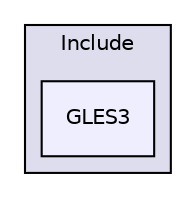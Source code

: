 digraph "PVR/SDK_3.4/Builds/Include/GLES3" {
  compound=true
  node [ fontsize="10", fontname="Helvetica"];
  edge [ labelfontsize="10", labelfontname="Helvetica"];
  subgraph clusterdir_6bdf203d9981a73bbf991fc0be7876c5 {
    graph [ bgcolor="#ddddee", pencolor="black", label="Include" fontname="Helvetica", fontsize="10", URL="dir_6bdf203d9981a73bbf991fc0be7876c5.html"]
  dir_652f329a0c8dbcdc0572c3b0b9a951e9 [shape=box, label="GLES3", style="filled", fillcolor="#eeeeff", pencolor="black", URL="dir_652f329a0c8dbcdc0572c3b0b9a951e9.html"];
  }
}
